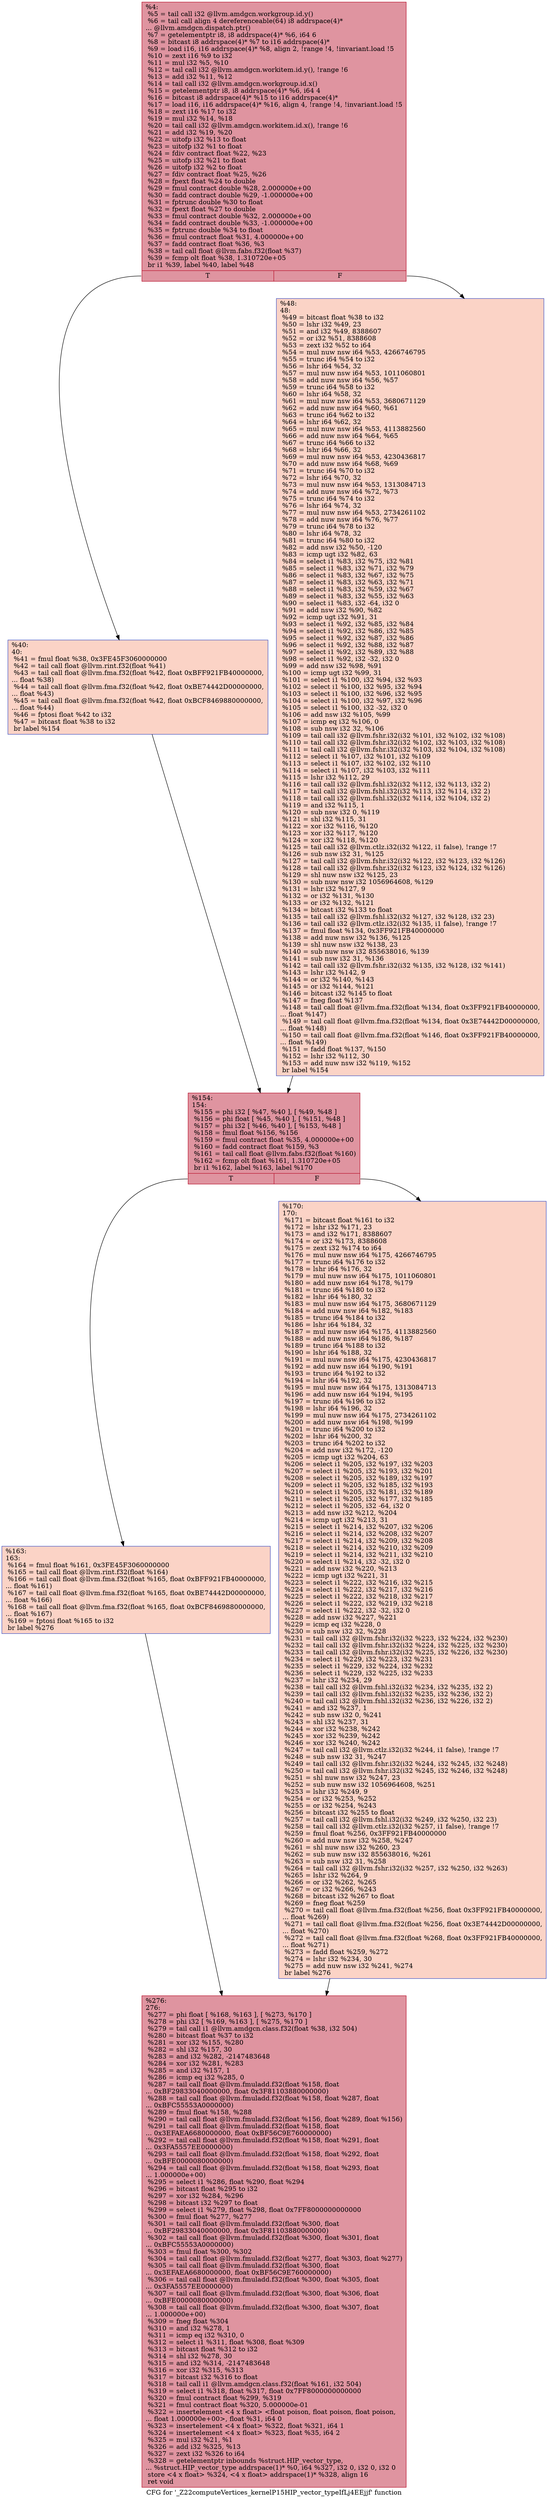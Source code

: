 digraph "CFG for '_Z22computeVertices_kernelP15HIP_vector_typeIfLj4EEjjf' function" {
	label="CFG for '_Z22computeVertices_kernelP15HIP_vector_typeIfLj4EEjjf' function";

	Node0x5e50cf0 [shape=record,color="#b70d28ff", style=filled, fillcolor="#b70d2870",label="{%4:\l  %5 = tail call i32 @llvm.amdgcn.workgroup.id.y()\l  %6 = tail call align 4 dereferenceable(64) i8 addrspace(4)*\l... @llvm.amdgcn.dispatch.ptr()\l  %7 = getelementptr i8, i8 addrspace(4)* %6, i64 6\l  %8 = bitcast i8 addrspace(4)* %7 to i16 addrspace(4)*\l  %9 = load i16, i16 addrspace(4)* %8, align 2, !range !4, !invariant.load !5\l  %10 = zext i16 %9 to i32\l  %11 = mul i32 %5, %10\l  %12 = tail call i32 @llvm.amdgcn.workitem.id.y(), !range !6\l  %13 = add i32 %11, %12\l  %14 = tail call i32 @llvm.amdgcn.workgroup.id.x()\l  %15 = getelementptr i8, i8 addrspace(4)* %6, i64 4\l  %16 = bitcast i8 addrspace(4)* %15 to i16 addrspace(4)*\l  %17 = load i16, i16 addrspace(4)* %16, align 4, !range !4, !invariant.load !5\l  %18 = zext i16 %17 to i32\l  %19 = mul i32 %14, %18\l  %20 = tail call i32 @llvm.amdgcn.workitem.id.x(), !range !6\l  %21 = add i32 %19, %20\l  %22 = uitofp i32 %13 to float\l  %23 = uitofp i32 %1 to float\l  %24 = fdiv contract float %22, %23\l  %25 = uitofp i32 %21 to float\l  %26 = uitofp i32 %2 to float\l  %27 = fdiv contract float %25, %26\l  %28 = fpext float %24 to double\l  %29 = fmul contract double %28, 2.000000e+00\l  %30 = fadd contract double %29, -1.000000e+00\l  %31 = fptrunc double %30 to float\l  %32 = fpext float %27 to double\l  %33 = fmul contract double %32, 2.000000e+00\l  %34 = fadd contract double %33, -1.000000e+00\l  %35 = fptrunc double %34 to float\l  %36 = fmul contract float %31, 4.000000e+00\l  %37 = fadd contract float %36, %3\l  %38 = tail call float @llvm.fabs.f32(float %37)\l  %39 = fcmp olt float %38, 1.310720e+05\l  br i1 %39, label %40, label %48\l|{<s0>T|<s1>F}}"];
	Node0x5e50cf0:s0 -> Node0x5e55be0;
	Node0x5e50cf0:s1 -> Node0x5e55c70;
	Node0x5e55be0 [shape=record,color="#3d50c3ff", style=filled, fillcolor="#f59c7d70",label="{%40:\l40:                                               \l  %41 = fmul float %38, 0x3FE45F3060000000\l  %42 = tail call float @llvm.rint.f32(float %41)\l  %43 = tail call float @llvm.fma.f32(float %42, float 0xBFF921FB40000000,\l... float %38)\l  %44 = tail call float @llvm.fma.f32(float %42, float 0xBE74442D00000000,\l... float %43)\l  %45 = tail call float @llvm.fma.f32(float %42, float 0xBCF8469880000000,\l... float %44)\l  %46 = fptosi float %42 to i32\l  %47 = bitcast float %38 to i32\l  br label %154\l}"];
	Node0x5e55be0 -> Node0x5e56720;
	Node0x5e55c70 [shape=record,color="#3d50c3ff", style=filled, fillcolor="#f59c7d70",label="{%48:\l48:                                               \l  %49 = bitcast float %38 to i32\l  %50 = lshr i32 %49, 23\l  %51 = and i32 %49, 8388607\l  %52 = or i32 %51, 8388608\l  %53 = zext i32 %52 to i64\l  %54 = mul nuw nsw i64 %53, 4266746795\l  %55 = trunc i64 %54 to i32\l  %56 = lshr i64 %54, 32\l  %57 = mul nuw nsw i64 %53, 1011060801\l  %58 = add nuw nsw i64 %56, %57\l  %59 = trunc i64 %58 to i32\l  %60 = lshr i64 %58, 32\l  %61 = mul nuw nsw i64 %53, 3680671129\l  %62 = add nuw nsw i64 %60, %61\l  %63 = trunc i64 %62 to i32\l  %64 = lshr i64 %62, 32\l  %65 = mul nuw nsw i64 %53, 4113882560\l  %66 = add nuw nsw i64 %64, %65\l  %67 = trunc i64 %66 to i32\l  %68 = lshr i64 %66, 32\l  %69 = mul nuw nsw i64 %53, 4230436817\l  %70 = add nuw nsw i64 %68, %69\l  %71 = trunc i64 %70 to i32\l  %72 = lshr i64 %70, 32\l  %73 = mul nuw nsw i64 %53, 1313084713\l  %74 = add nuw nsw i64 %72, %73\l  %75 = trunc i64 %74 to i32\l  %76 = lshr i64 %74, 32\l  %77 = mul nuw nsw i64 %53, 2734261102\l  %78 = add nuw nsw i64 %76, %77\l  %79 = trunc i64 %78 to i32\l  %80 = lshr i64 %78, 32\l  %81 = trunc i64 %80 to i32\l  %82 = add nsw i32 %50, -120\l  %83 = icmp ugt i32 %82, 63\l  %84 = select i1 %83, i32 %75, i32 %81\l  %85 = select i1 %83, i32 %71, i32 %79\l  %86 = select i1 %83, i32 %67, i32 %75\l  %87 = select i1 %83, i32 %63, i32 %71\l  %88 = select i1 %83, i32 %59, i32 %67\l  %89 = select i1 %83, i32 %55, i32 %63\l  %90 = select i1 %83, i32 -64, i32 0\l  %91 = add nsw i32 %90, %82\l  %92 = icmp ugt i32 %91, 31\l  %93 = select i1 %92, i32 %85, i32 %84\l  %94 = select i1 %92, i32 %86, i32 %85\l  %95 = select i1 %92, i32 %87, i32 %86\l  %96 = select i1 %92, i32 %88, i32 %87\l  %97 = select i1 %92, i32 %89, i32 %88\l  %98 = select i1 %92, i32 -32, i32 0\l  %99 = add nsw i32 %98, %91\l  %100 = icmp ugt i32 %99, 31\l  %101 = select i1 %100, i32 %94, i32 %93\l  %102 = select i1 %100, i32 %95, i32 %94\l  %103 = select i1 %100, i32 %96, i32 %95\l  %104 = select i1 %100, i32 %97, i32 %96\l  %105 = select i1 %100, i32 -32, i32 0\l  %106 = add nsw i32 %105, %99\l  %107 = icmp eq i32 %106, 0\l  %108 = sub nsw i32 32, %106\l  %109 = tail call i32 @llvm.fshr.i32(i32 %101, i32 %102, i32 %108)\l  %110 = tail call i32 @llvm.fshr.i32(i32 %102, i32 %103, i32 %108)\l  %111 = tail call i32 @llvm.fshr.i32(i32 %103, i32 %104, i32 %108)\l  %112 = select i1 %107, i32 %101, i32 %109\l  %113 = select i1 %107, i32 %102, i32 %110\l  %114 = select i1 %107, i32 %103, i32 %111\l  %115 = lshr i32 %112, 29\l  %116 = tail call i32 @llvm.fshl.i32(i32 %112, i32 %113, i32 2)\l  %117 = tail call i32 @llvm.fshl.i32(i32 %113, i32 %114, i32 2)\l  %118 = tail call i32 @llvm.fshl.i32(i32 %114, i32 %104, i32 2)\l  %119 = and i32 %115, 1\l  %120 = sub nsw i32 0, %119\l  %121 = shl i32 %115, 31\l  %122 = xor i32 %116, %120\l  %123 = xor i32 %117, %120\l  %124 = xor i32 %118, %120\l  %125 = tail call i32 @llvm.ctlz.i32(i32 %122, i1 false), !range !7\l  %126 = sub nsw i32 31, %125\l  %127 = tail call i32 @llvm.fshr.i32(i32 %122, i32 %123, i32 %126)\l  %128 = tail call i32 @llvm.fshr.i32(i32 %123, i32 %124, i32 %126)\l  %129 = shl nuw nsw i32 %125, 23\l  %130 = sub nuw nsw i32 1056964608, %129\l  %131 = lshr i32 %127, 9\l  %132 = or i32 %131, %130\l  %133 = or i32 %132, %121\l  %134 = bitcast i32 %133 to float\l  %135 = tail call i32 @llvm.fshl.i32(i32 %127, i32 %128, i32 23)\l  %136 = tail call i32 @llvm.ctlz.i32(i32 %135, i1 false), !range !7\l  %137 = fmul float %134, 0x3FF921FB40000000\l  %138 = add nuw nsw i32 %136, %125\l  %139 = shl nuw nsw i32 %138, 23\l  %140 = sub nuw nsw i32 855638016, %139\l  %141 = sub nsw i32 31, %136\l  %142 = tail call i32 @llvm.fshr.i32(i32 %135, i32 %128, i32 %141)\l  %143 = lshr i32 %142, 9\l  %144 = or i32 %140, %143\l  %145 = or i32 %144, %121\l  %146 = bitcast i32 %145 to float\l  %147 = fneg float %137\l  %148 = tail call float @llvm.fma.f32(float %134, float 0x3FF921FB40000000,\l... float %147)\l  %149 = tail call float @llvm.fma.f32(float %134, float 0x3E74442D00000000,\l... float %148)\l  %150 = tail call float @llvm.fma.f32(float %146, float 0x3FF921FB40000000,\l... float %149)\l  %151 = fadd float %137, %150\l  %152 = lshr i32 %112, 30\l  %153 = add nuw nsw i32 %119, %152\l  br label %154\l}"];
	Node0x5e55c70 -> Node0x5e56720;
	Node0x5e56720 [shape=record,color="#b70d28ff", style=filled, fillcolor="#b70d2870",label="{%154:\l154:                                              \l  %155 = phi i32 [ %47, %40 ], [ %49, %48 ]\l  %156 = phi float [ %45, %40 ], [ %151, %48 ]\l  %157 = phi i32 [ %46, %40 ], [ %153, %48 ]\l  %158 = fmul float %156, %156\l  %159 = fmul contract float %35, 4.000000e+00\l  %160 = fadd contract float %159, %3\l  %161 = tail call float @llvm.fabs.f32(float %160)\l  %162 = fcmp olt float %161, 1.310720e+05\l  br i1 %162, label %163, label %170\l|{<s0>T|<s1>F}}"];
	Node0x5e56720:s0 -> Node0x5e5c960;
	Node0x5e56720:s1 -> Node0x5e5c9b0;
	Node0x5e5c960 [shape=record,color="#3d50c3ff", style=filled, fillcolor="#f59c7d70",label="{%163:\l163:                                              \l  %164 = fmul float %161, 0x3FE45F3060000000\l  %165 = tail call float @llvm.rint.f32(float %164)\l  %166 = tail call float @llvm.fma.f32(float %165, float 0xBFF921FB40000000,\l... float %161)\l  %167 = tail call float @llvm.fma.f32(float %165, float 0xBE74442D00000000,\l... float %166)\l  %168 = tail call float @llvm.fma.f32(float %165, float 0xBCF8469880000000,\l... float %167)\l  %169 = fptosi float %165 to i32\l  br label %276\l}"];
	Node0x5e5c960 -> Node0x5e5d070;
	Node0x5e5c9b0 [shape=record,color="#3d50c3ff", style=filled, fillcolor="#f59c7d70",label="{%170:\l170:                                              \l  %171 = bitcast float %161 to i32\l  %172 = lshr i32 %171, 23\l  %173 = and i32 %171, 8388607\l  %174 = or i32 %173, 8388608\l  %175 = zext i32 %174 to i64\l  %176 = mul nuw nsw i64 %175, 4266746795\l  %177 = trunc i64 %176 to i32\l  %178 = lshr i64 %176, 32\l  %179 = mul nuw nsw i64 %175, 1011060801\l  %180 = add nuw nsw i64 %178, %179\l  %181 = trunc i64 %180 to i32\l  %182 = lshr i64 %180, 32\l  %183 = mul nuw nsw i64 %175, 3680671129\l  %184 = add nuw nsw i64 %182, %183\l  %185 = trunc i64 %184 to i32\l  %186 = lshr i64 %184, 32\l  %187 = mul nuw nsw i64 %175, 4113882560\l  %188 = add nuw nsw i64 %186, %187\l  %189 = trunc i64 %188 to i32\l  %190 = lshr i64 %188, 32\l  %191 = mul nuw nsw i64 %175, 4230436817\l  %192 = add nuw nsw i64 %190, %191\l  %193 = trunc i64 %192 to i32\l  %194 = lshr i64 %192, 32\l  %195 = mul nuw nsw i64 %175, 1313084713\l  %196 = add nuw nsw i64 %194, %195\l  %197 = trunc i64 %196 to i32\l  %198 = lshr i64 %196, 32\l  %199 = mul nuw nsw i64 %175, 2734261102\l  %200 = add nuw nsw i64 %198, %199\l  %201 = trunc i64 %200 to i32\l  %202 = lshr i64 %200, 32\l  %203 = trunc i64 %202 to i32\l  %204 = add nsw i32 %172, -120\l  %205 = icmp ugt i32 %204, 63\l  %206 = select i1 %205, i32 %197, i32 %203\l  %207 = select i1 %205, i32 %193, i32 %201\l  %208 = select i1 %205, i32 %189, i32 %197\l  %209 = select i1 %205, i32 %185, i32 %193\l  %210 = select i1 %205, i32 %181, i32 %189\l  %211 = select i1 %205, i32 %177, i32 %185\l  %212 = select i1 %205, i32 -64, i32 0\l  %213 = add nsw i32 %212, %204\l  %214 = icmp ugt i32 %213, 31\l  %215 = select i1 %214, i32 %207, i32 %206\l  %216 = select i1 %214, i32 %208, i32 %207\l  %217 = select i1 %214, i32 %209, i32 %208\l  %218 = select i1 %214, i32 %210, i32 %209\l  %219 = select i1 %214, i32 %211, i32 %210\l  %220 = select i1 %214, i32 -32, i32 0\l  %221 = add nsw i32 %220, %213\l  %222 = icmp ugt i32 %221, 31\l  %223 = select i1 %222, i32 %216, i32 %215\l  %224 = select i1 %222, i32 %217, i32 %216\l  %225 = select i1 %222, i32 %218, i32 %217\l  %226 = select i1 %222, i32 %219, i32 %218\l  %227 = select i1 %222, i32 -32, i32 0\l  %228 = add nsw i32 %227, %221\l  %229 = icmp eq i32 %228, 0\l  %230 = sub nsw i32 32, %228\l  %231 = tail call i32 @llvm.fshr.i32(i32 %223, i32 %224, i32 %230)\l  %232 = tail call i32 @llvm.fshr.i32(i32 %224, i32 %225, i32 %230)\l  %233 = tail call i32 @llvm.fshr.i32(i32 %225, i32 %226, i32 %230)\l  %234 = select i1 %229, i32 %223, i32 %231\l  %235 = select i1 %229, i32 %224, i32 %232\l  %236 = select i1 %229, i32 %225, i32 %233\l  %237 = lshr i32 %234, 29\l  %238 = tail call i32 @llvm.fshl.i32(i32 %234, i32 %235, i32 2)\l  %239 = tail call i32 @llvm.fshl.i32(i32 %235, i32 %236, i32 2)\l  %240 = tail call i32 @llvm.fshl.i32(i32 %236, i32 %226, i32 2)\l  %241 = and i32 %237, 1\l  %242 = sub nsw i32 0, %241\l  %243 = shl i32 %237, 31\l  %244 = xor i32 %238, %242\l  %245 = xor i32 %239, %242\l  %246 = xor i32 %240, %242\l  %247 = tail call i32 @llvm.ctlz.i32(i32 %244, i1 false), !range !7\l  %248 = sub nsw i32 31, %247\l  %249 = tail call i32 @llvm.fshr.i32(i32 %244, i32 %245, i32 %248)\l  %250 = tail call i32 @llvm.fshr.i32(i32 %245, i32 %246, i32 %248)\l  %251 = shl nuw nsw i32 %247, 23\l  %252 = sub nuw nsw i32 1056964608, %251\l  %253 = lshr i32 %249, 9\l  %254 = or i32 %253, %252\l  %255 = or i32 %254, %243\l  %256 = bitcast i32 %255 to float\l  %257 = tail call i32 @llvm.fshl.i32(i32 %249, i32 %250, i32 23)\l  %258 = tail call i32 @llvm.ctlz.i32(i32 %257, i1 false), !range !7\l  %259 = fmul float %256, 0x3FF921FB40000000\l  %260 = add nuw nsw i32 %258, %247\l  %261 = shl nuw nsw i32 %260, 23\l  %262 = sub nuw nsw i32 855638016, %261\l  %263 = sub nsw i32 31, %258\l  %264 = tail call i32 @llvm.fshr.i32(i32 %257, i32 %250, i32 %263)\l  %265 = lshr i32 %264, 9\l  %266 = or i32 %262, %265\l  %267 = or i32 %266, %243\l  %268 = bitcast i32 %267 to float\l  %269 = fneg float %259\l  %270 = tail call float @llvm.fma.f32(float %256, float 0x3FF921FB40000000,\l... float %269)\l  %271 = tail call float @llvm.fma.f32(float %256, float 0x3E74442D00000000,\l... float %270)\l  %272 = tail call float @llvm.fma.f32(float %268, float 0x3FF921FB40000000,\l... float %271)\l  %273 = fadd float %259, %272\l  %274 = lshr i32 %234, 30\l  %275 = add nuw nsw i32 %241, %274\l  br label %276\l}"];
	Node0x5e5c9b0 -> Node0x5e5d070;
	Node0x5e5d070 [shape=record,color="#b70d28ff", style=filled, fillcolor="#b70d2870",label="{%276:\l276:                                              \l  %277 = phi float [ %168, %163 ], [ %273, %170 ]\l  %278 = phi i32 [ %169, %163 ], [ %275, %170 ]\l  %279 = tail call i1 @llvm.amdgcn.class.f32(float %38, i32 504)\l  %280 = bitcast float %37 to i32\l  %281 = xor i32 %155, %280\l  %282 = shl i32 %157, 30\l  %283 = and i32 %282, -2147483648\l  %284 = xor i32 %281, %283\l  %285 = and i32 %157, 1\l  %286 = icmp eq i32 %285, 0\l  %287 = tail call float @llvm.fmuladd.f32(float %158, float\l... 0xBF29833040000000, float 0x3F81103880000000)\l  %288 = tail call float @llvm.fmuladd.f32(float %158, float %287, float\l... 0xBFC55553A0000000)\l  %289 = fmul float %158, %288\l  %290 = tail call float @llvm.fmuladd.f32(float %156, float %289, float %156)\l  %291 = tail call float @llvm.fmuladd.f32(float %158, float\l... 0x3EFAEA6680000000, float 0xBF56C9E760000000)\l  %292 = tail call float @llvm.fmuladd.f32(float %158, float %291, float\l... 0x3FA5557EE0000000)\l  %293 = tail call float @llvm.fmuladd.f32(float %158, float %292, float\l... 0xBFE0000080000000)\l  %294 = tail call float @llvm.fmuladd.f32(float %158, float %293, float\l... 1.000000e+00)\l  %295 = select i1 %286, float %290, float %294\l  %296 = bitcast float %295 to i32\l  %297 = xor i32 %284, %296\l  %298 = bitcast i32 %297 to float\l  %299 = select i1 %279, float %298, float 0x7FF8000000000000\l  %300 = fmul float %277, %277\l  %301 = tail call float @llvm.fmuladd.f32(float %300, float\l... 0xBF29833040000000, float 0x3F81103880000000)\l  %302 = tail call float @llvm.fmuladd.f32(float %300, float %301, float\l... 0xBFC55553A0000000)\l  %303 = fmul float %300, %302\l  %304 = tail call float @llvm.fmuladd.f32(float %277, float %303, float %277)\l  %305 = tail call float @llvm.fmuladd.f32(float %300, float\l... 0x3EFAEA6680000000, float 0xBF56C9E760000000)\l  %306 = tail call float @llvm.fmuladd.f32(float %300, float %305, float\l... 0x3FA5557EE0000000)\l  %307 = tail call float @llvm.fmuladd.f32(float %300, float %306, float\l... 0xBFE0000080000000)\l  %308 = tail call float @llvm.fmuladd.f32(float %300, float %307, float\l... 1.000000e+00)\l  %309 = fneg float %304\l  %310 = and i32 %278, 1\l  %311 = icmp eq i32 %310, 0\l  %312 = select i1 %311, float %308, float %309\l  %313 = bitcast float %312 to i32\l  %314 = shl i32 %278, 30\l  %315 = and i32 %314, -2147483648\l  %316 = xor i32 %315, %313\l  %317 = bitcast i32 %316 to float\l  %318 = tail call i1 @llvm.amdgcn.class.f32(float %161, i32 504)\l  %319 = select i1 %318, float %317, float 0x7FF8000000000000\l  %320 = fmul contract float %299, %319\l  %321 = fmul contract float %320, 5.000000e-01\l  %322 = insertelement \<4 x float\> \<float poison, float poison, float poison,\l... float 1.000000e+00\>, float %31, i64 0\l  %323 = insertelement \<4 x float\> %322, float %321, i64 1\l  %324 = insertelement \<4 x float\> %323, float %35, i64 2\l  %325 = mul i32 %21, %1\l  %326 = add i32 %325, %13\l  %327 = zext i32 %326 to i64\l  %328 = getelementptr inbounds %struct.HIP_vector_type,\l... %struct.HIP_vector_type addrspace(1)* %0, i64 %327, i32 0, i32 0, i32 0\l  store \<4 x float\> %324, \<4 x float\> addrspace(1)* %328, align 16\l  ret void\l}"];
}
